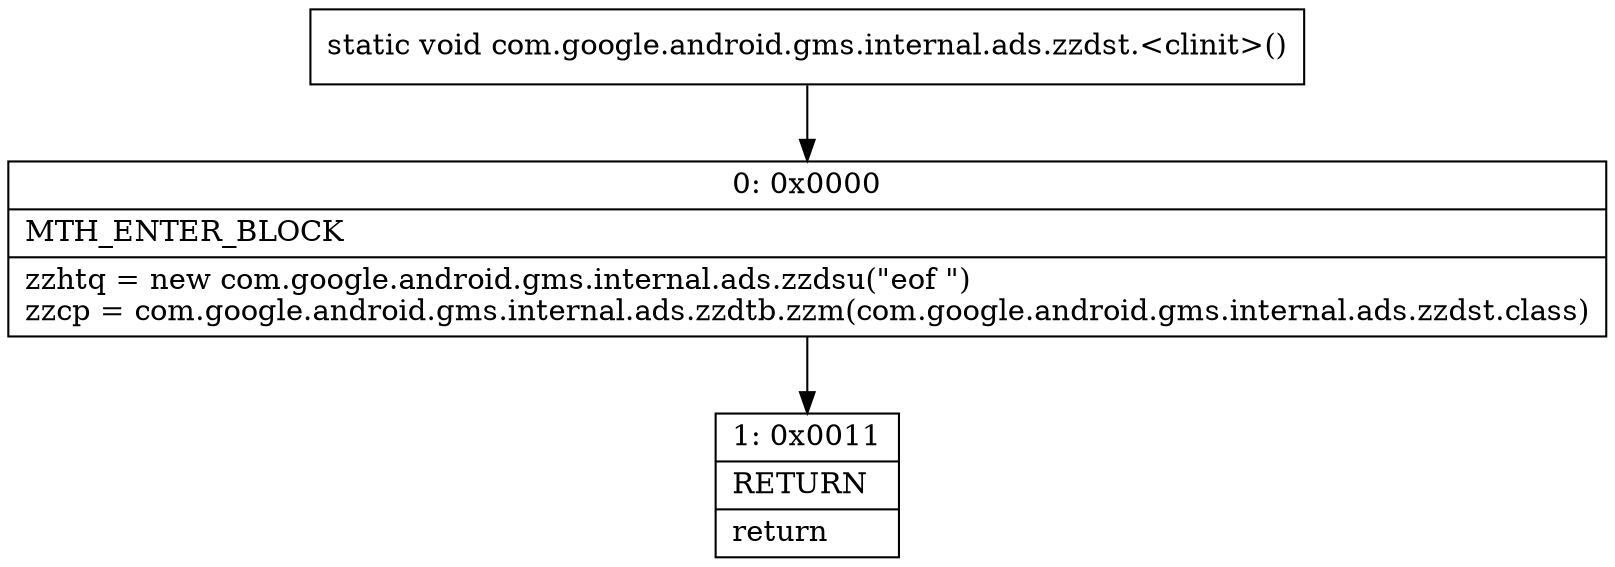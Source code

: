 digraph "CFG forcom.google.android.gms.internal.ads.zzdst.\<clinit\>()V" {
Node_0 [shape=record,label="{0\:\ 0x0000|MTH_ENTER_BLOCK\l|zzhtq = new com.google.android.gms.internal.ads.zzdsu(\"eof \")\lzzcp = com.google.android.gms.internal.ads.zzdtb.zzm(com.google.android.gms.internal.ads.zzdst.class)\l}"];
Node_1 [shape=record,label="{1\:\ 0x0011|RETURN\l|return\l}"];
MethodNode[shape=record,label="{static void com.google.android.gms.internal.ads.zzdst.\<clinit\>() }"];
MethodNode -> Node_0;
Node_0 -> Node_1;
}

